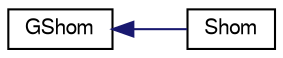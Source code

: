 digraph "Graphical Class Hierarchy"
{
  edge [fontname="FreeSans",fontsize="10",labelfontname="FreeSans",labelfontsize="10"];
  node [fontname="FreeSans",fontsize="10",shape=record];
  rankdir="LR";
  Node1 [label="GShom",height=0.2,width=0.4,color="black", fillcolor="white", style="filled",URL="$classGShom.html",tooltip="This class is the base class for Homomorphisms over SDD. "];
  Node1 -> Node2 [dir="back",color="midnightblue",fontsize="10",style="solid",fontname="FreeSans"];
  Node2 [label="Shom",height=0.2,width=0.4,color="black", fillcolor="white", style="filled",URL="$classShom.html",tooltip="This is the user interface class to manipulate homomorphisms. "];
}
